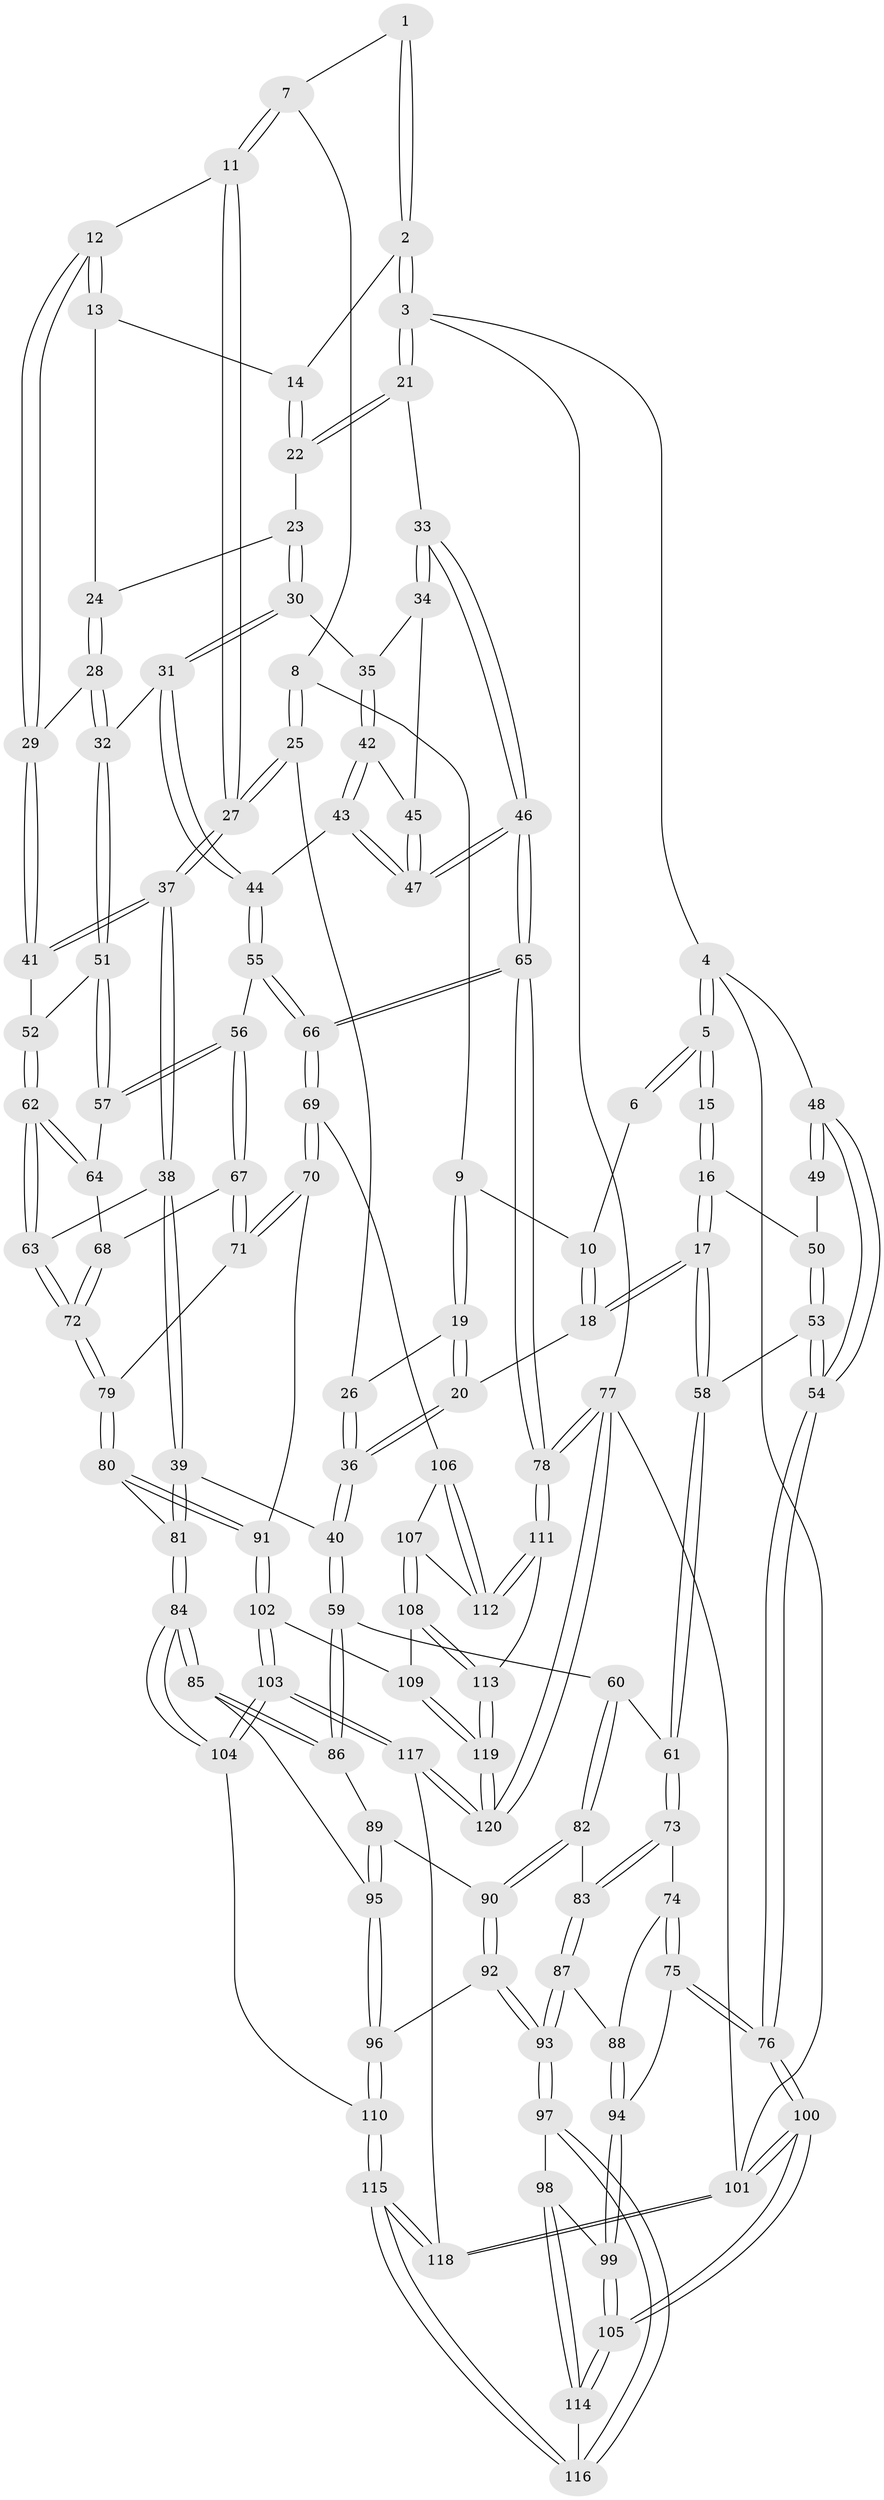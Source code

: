 // Generated by graph-tools (version 1.1) at 2025/51/03/09/25 03:51:07]
// undirected, 120 vertices, 297 edges
graph export_dot {
graph [start="1"]
  node [color=gray90,style=filled];
  1 [pos="+0.4904539710625978+0"];
  2 [pos="+0.7424883860568343+0"];
  3 [pos="+1+0"];
  4 [pos="+0+0"];
  5 [pos="+0+0"];
  6 [pos="+0.3640491782467952+0"];
  7 [pos="+0.508265287507652+0.05910342213770516"];
  8 [pos="+0.4565993027057309+0.13784943170379912"];
  9 [pos="+0.39527094563291776+0.1004872086216243"];
  10 [pos="+0.3314212706440802+0"];
  11 [pos="+0.5795513409119+0.18020128007704508"];
  12 [pos="+0.6059673474761328+0.17810410477745886"];
  13 [pos="+0.7156870693534744+0.011127902199126061"];
  14 [pos="+0.7206342426342087+0"];
  15 [pos="+0.0660768773306023+0.09304892853051731"];
  16 [pos="+0.18672852645326135+0.18546290989127132"];
  17 [pos="+0.1991728817359972+0.18811129577519048"];
  18 [pos="+0.20546499344689262+0.18481164936733466"];
  19 [pos="+0.36822974585485435+0.1929721018281143"];
  20 [pos="+0.31615227804685725+0.21503811042756585"];
  21 [pos="+1+0"];
  22 [pos="+0.836659237551673+0.17657148799533068"];
  23 [pos="+0.8342710001460328+0.1908682549286188"];
  24 [pos="+0.742100225720183+0.18662717133268172"];
  25 [pos="+0.47043175424218214+0.18556432525679417"];
  26 [pos="+0.43877064655626025+0.20371780692949626"];
  27 [pos="+0.5414915977694601+0.2022543537599118"];
  28 [pos="+0.7108390370114895+0.23744595937696686"];
  29 [pos="+0.6240509420976368+0.19902605294267176"];
  30 [pos="+0.8351398310681233+0.19472662634292756"];
  31 [pos="+0.7550543343984841+0.26753559931812915"];
  32 [pos="+0.7140382892792188+0.24308429601762926"];
  33 [pos="+1+0.10641029299469731"];
  34 [pos="+0.931576501130493+0.22406235027935176"];
  35 [pos="+0.8573980753455974+0.22241549063277033"];
  36 [pos="+0.423944890302687+0.3910238048262102"];
  37 [pos="+0.5192572100363892+0.30879604677859046"];
  38 [pos="+0.4914295415065768+0.39920953627025846"];
  39 [pos="+0.4356327503516944+0.4186433430236852"];
  40 [pos="+0.43260108592929086+0.4186453414236329"];
  41 [pos="+0.6229942994895021+0.2690250615414733"];
  42 [pos="+0.854399644211438+0.2679662166841022"];
  43 [pos="+0.8417497408410869+0.30148006747849204"];
  44 [pos="+0.7889259754875175+0.3317106411076796"];
  45 [pos="+0.9110619640103828+0.27819757068584355"];
  46 [pos="+1+0.5221519766884621"];
  47 [pos="+0.9395799777372347+0.34895181968282524"];
  48 [pos="+0+0.3297407045506903"];
  49 [pos="+0+0.2439138690269354"];
  50 [pos="+0.10293967004243296+0.23849293825066278"];
  51 [pos="+0.669572837303548+0.32389206203093185"];
  52 [pos="+0.6319205004902847+0.32002582676160685"];
  53 [pos="+0.030900547253255778+0.37766911247951834"];
  54 [pos="+0+0.5012305335305217"];
  55 [pos="+0.7803491226640266+0.36103380862691853"];
  56 [pos="+0.7407904963526654+0.38144284893341673"];
  57 [pos="+0.7147857741013997+0.37229317010500423"];
  58 [pos="+0.20702697657793373+0.3336711862432715"];
  59 [pos="+0.4117933823808309+0.4308317173584647"];
  60 [pos="+0.3030463617462329+0.43477589191654736"];
  61 [pos="+0.25749056196991876+0.42832088567325866"];
  62 [pos="+0.5383283810401148+0.38891976628252295"];
  63 [pos="+0.4977834613686027+0.3998549032390907"];
  64 [pos="+0.6355898824061345+0.4072267072518791"];
  65 [pos="+1+0.5528565551609875"];
  66 [pos="+1+0.569804151027007"];
  67 [pos="+0.7266404215269264+0.45216455422973206"];
  68 [pos="+0.6611650570338208+0.4462535588452551"];
  69 [pos="+1+0.5730488941973328"];
  70 [pos="+0.8970897326609941+0.5899539661925086"];
  71 [pos="+0.7314419535419289+0.47372161121010103"];
  72 [pos="+0.6224851412677741+0.5068256381813322"];
  73 [pos="+0.20886398997557395+0.47071923794045645"];
  74 [pos="+0.17852402579784069+0.4881862697024253"];
  75 [pos="+0+0.5459425637582143"];
  76 [pos="+0+0.5167058550813639"];
  77 [pos="+1+1"];
  78 [pos="+1+1"];
  79 [pos="+0.6446085529875663+0.5471804850493815"];
  80 [pos="+0.6425203189576859+0.5928601450443096"];
  81 [pos="+0.5623374271523582+0.6281214105224289"];
  82 [pos="+0.2888426147395237+0.602986645921131"];
  83 [pos="+0.2662421082275532+0.6106682605084487"];
  84 [pos="+0.5204562534579651+0.6942429939610368"];
  85 [pos="+0.48371703038954833+0.6877794620702554"];
  86 [pos="+0.4068320401201287+0.4694977913499345"];
  87 [pos="+0.24507474302546284+0.6313834021044403"];
  88 [pos="+0.21382205671839122+0.6208786878734766"];
  89 [pos="+0.36270819997830056+0.6150473660074374"];
  90 [pos="+0.35819748304879656+0.6173854158099097"];
  91 [pos="+0.7584327700037754+0.6545849238604718"];
  92 [pos="+0.2798112162473216+0.7926642825869429"];
  93 [pos="+0.2737679313149168+0.7936640060642051"];
  94 [pos="+0.08350817713028179+0.6604608451762859"];
  95 [pos="+0.4736970188011237+0.6882012621151793"];
  96 [pos="+0.30370882709383684+0.7957947358180892"];
  97 [pos="+0.27241733971342497+0.7944105142088304"];
  98 [pos="+0.17799917360739126+0.7842443162020816"];
  99 [pos="+0.14045246937614253+0.7702031697526865"];
  100 [pos="+0+1"];
  101 [pos="+0+1"];
  102 [pos="+0.6894595830409931+0.8515398241224759"];
  103 [pos="+0.643771899221456+0.8727980505095811"];
  104 [pos="+0.582369030629838+0.838449774300029"];
  105 [pos="+0+1"];
  106 [pos="+0.9624747372064056+0.6721947509584173"];
  107 [pos="+0.8546798553094243+0.8090579960855994"];
  108 [pos="+0.7577118798936958+0.8562840672004436"];
  109 [pos="+0.7292921312401313+0.8598244810996665"];
  110 [pos="+0.433631040019192+0.8794672325218417"];
  111 [pos="+0.9499255014414311+0.9303091304608817"];
  112 [pos="+0.9187003767038272+0.863297313458784"];
  113 [pos="+0.9465817502943772+0.9302911284879196"];
  114 [pos="+0.13216587549712988+0.9454449192863434"];
  115 [pos="+0.3457283082075735+1"];
  116 [pos="+0.2537696673862095+0.96656865531478"];
  117 [pos="+0.6123652668948373+1"];
  118 [pos="+0.34710473225333643+1"];
  119 [pos="+0.8290290431881356+0.9809987800873684"];
  120 [pos="+0.8088419991908662+1"];
  1 -- 2;
  1 -- 2;
  1 -- 7;
  2 -- 3;
  2 -- 3;
  2 -- 14;
  3 -- 4;
  3 -- 21;
  3 -- 21;
  3 -- 77;
  4 -- 5;
  4 -- 5;
  4 -- 48;
  4 -- 101;
  5 -- 6;
  5 -- 6;
  5 -- 15;
  5 -- 15;
  6 -- 10;
  7 -- 8;
  7 -- 11;
  7 -- 11;
  8 -- 9;
  8 -- 25;
  8 -- 25;
  9 -- 10;
  9 -- 19;
  9 -- 19;
  10 -- 18;
  10 -- 18;
  11 -- 12;
  11 -- 27;
  11 -- 27;
  12 -- 13;
  12 -- 13;
  12 -- 29;
  12 -- 29;
  13 -- 14;
  13 -- 24;
  14 -- 22;
  14 -- 22;
  15 -- 16;
  15 -- 16;
  16 -- 17;
  16 -- 17;
  16 -- 50;
  17 -- 18;
  17 -- 18;
  17 -- 58;
  17 -- 58;
  18 -- 20;
  19 -- 20;
  19 -- 20;
  19 -- 26;
  20 -- 36;
  20 -- 36;
  21 -- 22;
  21 -- 22;
  21 -- 33;
  22 -- 23;
  23 -- 24;
  23 -- 30;
  23 -- 30;
  24 -- 28;
  24 -- 28;
  25 -- 26;
  25 -- 27;
  25 -- 27;
  26 -- 36;
  26 -- 36;
  27 -- 37;
  27 -- 37;
  28 -- 29;
  28 -- 32;
  28 -- 32;
  29 -- 41;
  29 -- 41;
  30 -- 31;
  30 -- 31;
  30 -- 35;
  31 -- 32;
  31 -- 44;
  31 -- 44;
  32 -- 51;
  32 -- 51;
  33 -- 34;
  33 -- 34;
  33 -- 46;
  33 -- 46;
  34 -- 35;
  34 -- 45;
  35 -- 42;
  35 -- 42;
  36 -- 40;
  36 -- 40;
  37 -- 38;
  37 -- 38;
  37 -- 41;
  37 -- 41;
  38 -- 39;
  38 -- 39;
  38 -- 63;
  39 -- 40;
  39 -- 81;
  39 -- 81;
  40 -- 59;
  40 -- 59;
  41 -- 52;
  42 -- 43;
  42 -- 43;
  42 -- 45;
  43 -- 44;
  43 -- 47;
  43 -- 47;
  44 -- 55;
  44 -- 55;
  45 -- 47;
  45 -- 47;
  46 -- 47;
  46 -- 47;
  46 -- 65;
  46 -- 65;
  48 -- 49;
  48 -- 49;
  48 -- 54;
  48 -- 54;
  49 -- 50;
  50 -- 53;
  50 -- 53;
  51 -- 52;
  51 -- 57;
  51 -- 57;
  52 -- 62;
  52 -- 62;
  53 -- 54;
  53 -- 54;
  53 -- 58;
  54 -- 76;
  54 -- 76;
  55 -- 56;
  55 -- 66;
  55 -- 66;
  56 -- 57;
  56 -- 57;
  56 -- 67;
  56 -- 67;
  57 -- 64;
  58 -- 61;
  58 -- 61;
  59 -- 60;
  59 -- 86;
  59 -- 86;
  60 -- 61;
  60 -- 82;
  60 -- 82;
  61 -- 73;
  61 -- 73;
  62 -- 63;
  62 -- 63;
  62 -- 64;
  62 -- 64;
  63 -- 72;
  63 -- 72;
  64 -- 68;
  65 -- 66;
  65 -- 66;
  65 -- 78;
  65 -- 78;
  66 -- 69;
  66 -- 69;
  67 -- 68;
  67 -- 71;
  67 -- 71;
  68 -- 72;
  68 -- 72;
  69 -- 70;
  69 -- 70;
  69 -- 106;
  70 -- 71;
  70 -- 71;
  70 -- 91;
  71 -- 79;
  72 -- 79;
  72 -- 79;
  73 -- 74;
  73 -- 83;
  73 -- 83;
  74 -- 75;
  74 -- 75;
  74 -- 88;
  75 -- 76;
  75 -- 76;
  75 -- 94;
  76 -- 100;
  76 -- 100;
  77 -- 78;
  77 -- 78;
  77 -- 120;
  77 -- 120;
  77 -- 101;
  78 -- 111;
  78 -- 111;
  79 -- 80;
  79 -- 80;
  80 -- 81;
  80 -- 91;
  80 -- 91;
  81 -- 84;
  81 -- 84;
  82 -- 83;
  82 -- 90;
  82 -- 90;
  83 -- 87;
  83 -- 87;
  84 -- 85;
  84 -- 85;
  84 -- 104;
  84 -- 104;
  85 -- 86;
  85 -- 86;
  85 -- 95;
  86 -- 89;
  87 -- 88;
  87 -- 93;
  87 -- 93;
  88 -- 94;
  88 -- 94;
  89 -- 90;
  89 -- 95;
  89 -- 95;
  90 -- 92;
  90 -- 92;
  91 -- 102;
  91 -- 102;
  92 -- 93;
  92 -- 93;
  92 -- 96;
  93 -- 97;
  93 -- 97;
  94 -- 99;
  94 -- 99;
  95 -- 96;
  95 -- 96;
  96 -- 110;
  96 -- 110;
  97 -- 98;
  97 -- 116;
  97 -- 116;
  98 -- 99;
  98 -- 114;
  98 -- 114;
  99 -- 105;
  99 -- 105;
  100 -- 101;
  100 -- 101;
  100 -- 105;
  100 -- 105;
  101 -- 118;
  101 -- 118;
  102 -- 103;
  102 -- 103;
  102 -- 109;
  103 -- 104;
  103 -- 104;
  103 -- 117;
  103 -- 117;
  104 -- 110;
  105 -- 114;
  105 -- 114;
  106 -- 107;
  106 -- 112;
  106 -- 112;
  107 -- 108;
  107 -- 108;
  107 -- 112;
  108 -- 109;
  108 -- 113;
  108 -- 113;
  109 -- 119;
  109 -- 119;
  110 -- 115;
  110 -- 115;
  111 -- 112;
  111 -- 112;
  111 -- 113;
  113 -- 119;
  113 -- 119;
  114 -- 116;
  115 -- 116;
  115 -- 116;
  115 -- 118;
  115 -- 118;
  117 -- 118;
  117 -- 120;
  117 -- 120;
  119 -- 120;
  119 -- 120;
}
